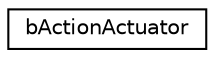 digraph G
{
  edge [fontname="Helvetica",fontsize="10",labelfontname="Helvetica",labelfontsize="10"];
  node [fontname="Helvetica",fontsize="10",shape=record];
  rankdir=LR;
  Node1 [label="bActionActuator",height=0.2,width=0.4,color="black", fillcolor="white", style="filled",URL="$d6/d15/structbActionActuator.html"];
}
